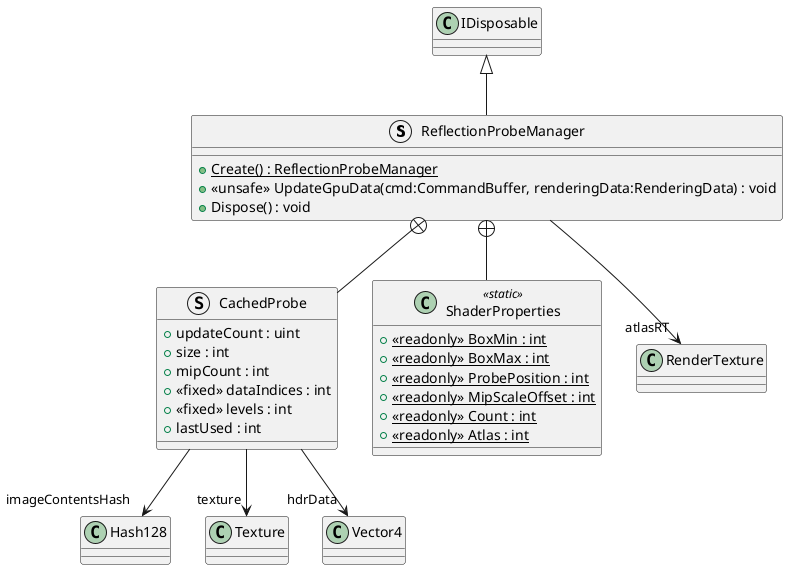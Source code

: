 @startuml
struct ReflectionProbeManager {
    + {static} Create() : ReflectionProbeManager
    + <<unsafe>> UpdateGpuData(cmd:CommandBuffer, renderingData:RenderingData) : void
    + Dispose() : void
}
struct CachedProbe {
    + updateCount : uint
    + size : int
    + mipCount : int
    + <<fixed>> dataIndices : int
    + <<fixed>> levels : int
    + lastUsed : int
}
class ShaderProperties <<static>> {
    + {static} <<readonly>> BoxMin : int
    + {static} <<readonly>> BoxMax : int
    + {static} <<readonly>> ProbePosition : int
    + {static} <<readonly>> MipScaleOffset : int
    + {static} <<readonly>> Count : int
    + {static} <<readonly>> Atlas : int
}
IDisposable <|-- ReflectionProbeManager
ReflectionProbeManager --> "atlasRT" RenderTexture
ReflectionProbeManager +-- CachedProbe
CachedProbe --> "imageContentsHash" Hash128
CachedProbe --> "texture" Texture
CachedProbe --> "hdrData" Vector4
ReflectionProbeManager +-- ShaderProperties
@enduml
